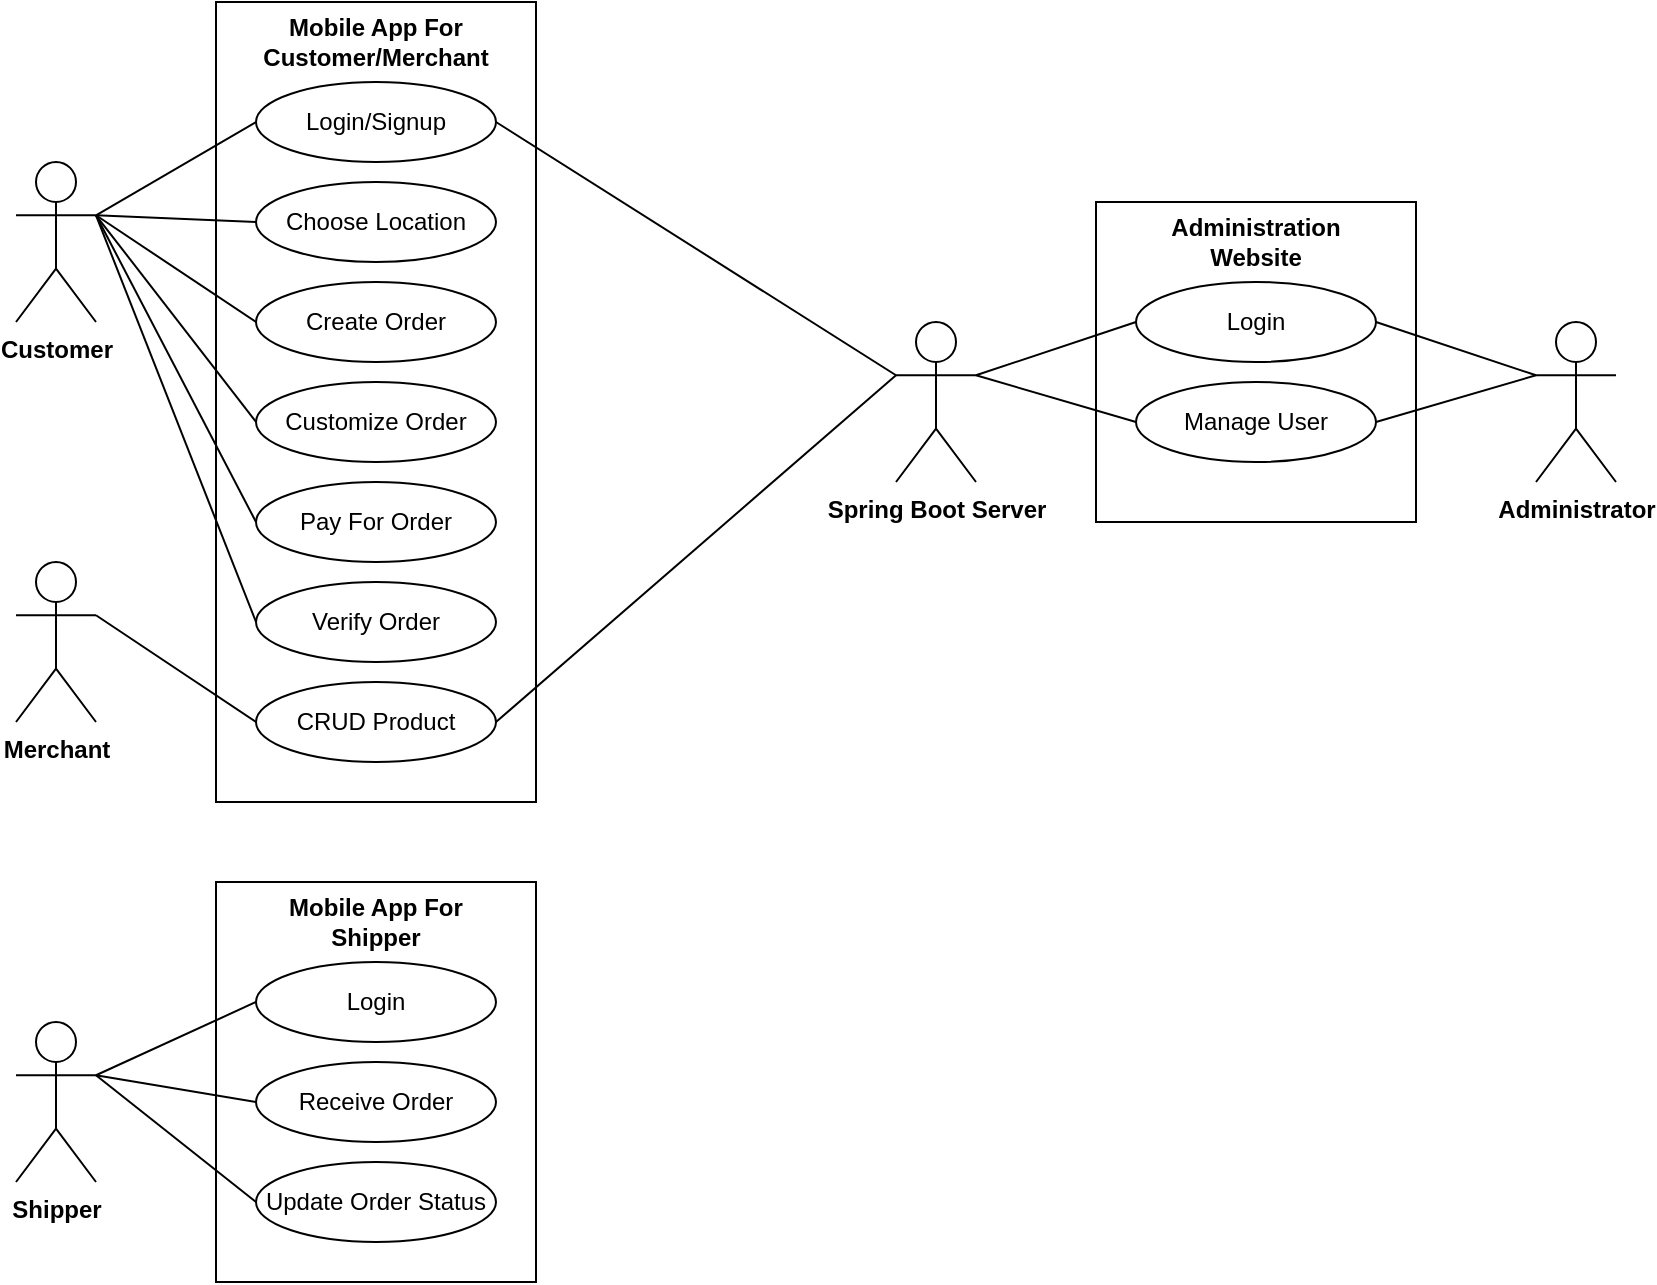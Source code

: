 <mxfile version="13.7.1" type="github">
  <diagram id="_4UQwpn9pqXSoXFsW3Js" name="Page-1">
    <mxGraphModel dx="1102" dy="582" grid="1" gridSize="10" guides="1" tooltips="1" connect="1" arrows="1" fold="1" page="1" pageScale="1" pageWidth="827" pageHeight="1169" math="0" shadow="0">
      <root>
        <mxCell id="0" />
        <mxCell id="1" parent="0" />
        <mxCell id="AMx2edkECyHvp3eWlHPG-473" value="" style="rounded=0;whiteSpace=wrap;html=1;fillColor=none;" vertex="1" parent="1">
          <mxGeometry x="580" y="140" width="160" height="160" as="geometry" />
        </mxCell>
        <mxCell id="AMx2edkECyHvp3eWlHPG-454" value="" style="rounded=0;whiteSpace=wrap;html=1;fillColor=none;" vertex="1" parent="1">
          <mxGeometry x="140" y="480" width="160" height="200" as="geometry" />
        </mxCell>
        <mxCell id="AMx2edkECyHvp3eWlHPG-436" value="" style="rounded=0;whiteSpace=wrap;html=1;fillColor=none;" vertex="1" parent="1">
          <mxGeometry x="140" y="40" width="160" height="400" as="geometry" />
        </mxCell>
        <mxCell id="AMx2edkECyHvp3eWlHPG-428" value="Login/Signup" style="ellipse;whiteSpace=wrap;html=1;" vertex="1" parent="1">
          <mxGeometry x="160" y="80" width="120" height="40" as="geometry" />
        </mxCell>
        <mxCell id="AMx2edkECyHvp3eWlHPG-429" value="Choose Location" style="ellipse;whiteSpace=wrap;html=1;" vertex="1" parent="1">
          <mxGeometry x="160" y="130" width="120" height="40" as="geometry" />
        </mxCell>
        <mxCell id="AMx2edkECyHvp3eWlHPG-430" value="Create Order" style="ellipse;whiteSpace=wrap;html=1;" vertex="1" parent="1">
          <mxGeometry x="160" y="180" width="120" height="40" as="geometry" />
        </mxCell>
        <mxCell id="AMx2edkECyHvp3eWlHPG-431" value="Customize Order" style="ellipse;whiteSpace=wrap;html=1;" vertex="1" parent="1">
          <mxGeometry x="160" y="230" width="120" height="40" as="geometry" />
        </mxCell>
        <mxCell id="AMx2edkECyHvp3eWlHPG-432" value="Pay For Order" style="ellipse;whiteSpace=wrap;html=1;" vertex="1" parent="1">
          <mxGeometry x="160" y="280" width="120" height="40" as="geometry" />
        </mxCell>
        <mxCell id="AMx2edkECyHvp3eWlHPG-433" value="Verify Order" style="ellipse;whiteSpace=wrap;html=1;" vertex="1" parent="1">
          <mxGeometry x="160" y="330" width="120" height="40" as="geometry" />
        </mxCell>
        <mxCell id="AMx2edkECyHvp3eWlHPG-434" value="CRUD Product" style="ellipse;whiteSpace=wrap;html=1;" vertex="1" parent="1">
          <mxGeometry x="160" y="380" width="120" height="40" as="geometry" />
        </mxCell>
        <mxCell id="AMx2edkECyHvp3eWlHPG-435" value="&lt;b&gt;Mobile App For Customer/Merchant&lt;/b&gt;" style="text;html=1;strokeColor=none;fillColor=none;align=center;verticalAlign=middle;whiteSpace=wrap;rounded=0;" vertex="1" parent="1">
          <mxGeometry x="160" y="50" width="120" height="20" as="geometry" />
        </mxCell>
        <mxCell id="AMx2edkECyHvp3eWlHPG-445" value="&lt;b&gt;Customer&lt;/b&gt;" style="shape=umlActor;verticalLabelPosition=bottom;verticalAlign=top;html=1;outlineConnect=0;fillColor=none;" vertex="1" parent="1">
          <mxGeometry x="40" y="120" width="40" height="80" as="geometry" />
        </mxCell>
        <mxCell id="AMx2edkECyHvp3eWlHPG-448" value="&lt;b&gt;Merchant&lt;/b&gt;" style="shape=umlActor;verticalLabelPosition=bottom;verticalAlign=top;html=1;outlineConnect=0;fillColor=none;" vertex="1" parent="1">
          <mxGeometry x="40" y="320" width="40" height="80" as="geometry" />
        </mxCell>
        <mxCell id="AMx2edkECyHvp3eWlHPG-451" value="Login" style="ellipse;whiteSpace=wrap;html=1;" vertex="1" parent="1">
          <mxGeometry x="160" y="520" width="120" height="40" as="geometry" />
        </mxCell>
        <mxCell id="AMx2edkECyHvp3eWlHPG-452" value="Receive Order" style="ellipse;whiteSpace=wrap;html=1;" vertex="1" parent="1">
          <mxGeometry x="160" y="570" width="120" height="40" as="geometry" />
        </mxCell>
        <mxCell id="AMx2edkECyHvp3eWlHPG-453" value="Update Order Status" style="ellipse;whiteSpace=wrap;html=1;" vertex="1" parent="1">
          <mxGeometry x="160" y="620" width="120" height="40" as="geometry" />
        </mxCell>
        <mxCell id="AMx2edkECyHvp3eWlHPG-455" value="&lt;b&gt;Mobile App For Shipper&lt;/b&gt;" style="text;html=1;strokeColor=none;fillColor=none;align=center;verticalAlign=middle;whiteSpace=wrap;rounded=0;" vertex="1" parent="1">
          <mxGeometry x="175" y="490" width="90" height="20" as="geometry" />
        </mxCell>
        <mxCell id="AMx2edkECyHvp3eWlHPG-456" value="&lt;b&gt;Shipper&lt;/b&gt;" style="shape=umlActor;verticalLabelPosition=bottom;verticalAlign=top;html=1;outlineConnect=0;fillColor=none;" vertex="1" parent="1">
          <mxGeometry x="40" y="550" width="40" height="80" as="geometry" />
        </mxCell>
        <mxCell id="AMx2edkECyHvp3eWlHPG-457" value="" style="endArrow=none;html=1;entryX=0;entryY=0.5;entryDx=0;entryDy=0;exitX=1;exitY=0.333;exitDx=0;exitDy=0;exitPerimeter=0;" edge="1" parent="1" source="AMx2edkECyHvp3eWlHPG-456" target="AMx2edkECyHvp3eWlHPG-451">
          <mxGeometry width="50" height="50" relative="1" as="geometry">
            <mxPoint x="80" y="650" as="sourcePoint" />
            <mxPoint x="130" y="600" as="targetPoint" />
          </mxGeometry>
        </mxCell>
        <mxCell id="AMx2edkECyHvp3eWlHPG-458" value="" style="endArrow=none;html=1;exitX=1;exitY=0.333;exitDx=0;exitDy=0;exitPerimeter=0;entryX=0;entryY=0.5;entryDx=0;entryDy=0;" edge="1" parent="1" source="AMx2edkECyHvp3eWlHPG-456" target="AMx2edkECyHvp3eWlHPG-452">
          <mxGeometry width="50" height="50" relative="1" as="geometry">
            <mxPoint x="90" y="730" as="sourcePoint" />
            <mxPoint x="140" y="680" as="targetPoint" />
          </mxGeometry>
        </mxCell>
        <mxCell id="AMx2edkECyHvp3eWlHPG-459" value="" style="endArrow=none;html=1;entryX=0;entryY=0.5;entryDx=0;entryDy=0;exitX=1;exitY=0.333;exitDx=0;exitDy=0;exitPerimeter=0;" edge="1" parent="1" source="AMx2edkECyHvp3eWlHPG-456" target="AMx2edkECyHvp3eWlHPG-453">
          <mxGeometry width="50" height="50" relative="1" as="geometry">
            <mxPoint x="100" y="630" as="sourcePoint" />
            <mxPoint x="140" y="540" as="targetPoint" />
          </mxGeometry>
        </mxCell>
        <mxCell id="AMx2edkECyHvp3eWlHPG-460" value="" style="endArrow=none;html=1;exitX=1;exitY=0.333;exitDx=0;exitDy=0;exitPerimeter=0;entryX=0;entryY=0.5;entryDx=0;entryDy=0;" edge="1" parent="1" source="AMx2edkECyHvp3eWlHPG-445" target="AMx2edkECyHvp3eWlHPG-428">
          <mxGeometry width="50" height="50" relative="1" as="geometry">
            <mxPoint x="100" y="140" as="sourcePoint" />
            <mxPoint x="140" y="80" as="targetPoint" />
          </mxGeometry>
        </mxCell>
        <mxCell id="AMx2edkECyHvp3eWlHPG-461" value="" style="endArrow=none;html=1;exitX=1;exitY=0.333;exitDx=0;exitDy=0;exitPerimeter=0;entryX=0;entryY=0.5;entryDx=0;entryDy=0;" edge="1" parent="1" source="AMx2edkECyHvp3eWlHPG-445" target="AMx2edkECyHvp3eWlHPG-429">
          <mxGeometry width="50" height="50" relative="1" as="geometry">
            <mxPoint x="90" y="210" as="sourcePoint" />
            <mxPoint x="140" y="160" as="targetPoint" />
          </mxGeometry>
        </mxCell>
        <mxCell id="AMx2edkECyHvp3eWlHPG-462" value="" style="endArrow=none;html=1;entryX=0;entryY=0.5;entryDx=0;entryDy=0;exitX=1;exitY=0.333;exitDx=0;exitDy=0;exitPerimeter=0;" edge="1" parent="1" source="AMx2edkECyHvp3eWlHPG-445" target="AMx2edkECyHvp3eWlHPG-430">
          <mxGeometry width="50" height="50" relative="1" as="geometry">
            <mxPoint x="70" y="280" as="sourcePoint" />
            <mxPoint x="120" y="230" as="targetPoint" />
          </mxGeometry>
        </mxCell>
        <mxCell id="AMx2edkECyHvp3eWlHPG-463" value="" style="endArrow=none;html=1;entryX=0;entryY=0.5;entryDx=0;entryDy=0;exitX=1;exitY=0.333;exitDx=0;exitDy=0;exitPerimeter=0;" edge="1" parent="1" source="AMx2edkECyHvp3eWlHPG-445" target="AMx2edkECyHvp3eWlHPG-431">
          <mxGeometry width="50" height="50" relative="1" as="geometry">
            <mxPoint x="80" y="150" as="sourcePoint" />
            <mxPoint x="130" y="240" as="targetPoint" />
          </mxGeometry>
        </mxCell>
        <mxCell id="AMx2edkECyHvp3eWlHPG-464" value="" style="endArrow=none;html=1;entryX=0;entryY=0.5;entryDx=0;entryDy=0;exitX=1;exitY=0.333;exitDx=0;exitDy=0;exitPerimeter=0;" edge="1" parent="1" source="AMx2edkECyHvp3eWlHPG-445" target="AMx2edkECyHvp3eWlHPG-432">
          <mxGeometry width="50" height="50" relative="1" as="geometry">
            <mxPoint x="90" y="300" as="sourcePoint" />
            <mxPoint x="140" y="250" as="targetPoint" />
          </mxGeometry>
        </mxCell>
        <mxCell id="AMx2edkECyHvp3eWlHPG-465" value="" style="endArrow=none;html=1;exitX=1;exitY=0.333;exitDx=0;exitDy=0;exitPerimeter=0;entryX=0;entryY=0.5;entryDx=0;entryDy=0;" edge="1" parent="1" source="AMx2edkECyHvp3eWlHPG-448" target="AMx2edkECyHvp3eWlHPG-434">
          <mxGeometry width="50" height="50" relative="1" as="geometry">
            <mxPoint x="70" y="310" as="sourcePoint" />
            <mxPoint x="120" y="260" as="targetPoint" />
          </mxGeometry>
        </mxCell>
        <mxCell id="AMx2edkECyHvp3eWlHPG-466" value="" style="endArrow=none;html=1;entryX=0;entryY=0.5;entryDx=0;entryDy=0;exitX=1;exitY=0.333;exitDx=0;exitDy=0;exitPerimeter=0;" edge="1" parent="1" source="AMx2edkECyHvp3eWlHPG-445" target="AMx2edkECyHvp3eWlHPG-433">
          <mxGeometry width="50" height="50" relative="1" as="geometry">
            <mxPoint x="50" y="300" as="sourcePoint" />
            <mxPoint x="100" y="250" as="targetPoint" />
          </mxGeometry>
        </mxCell>
        <mxCell id="AMx2edkECyHvp3eWlHPG-467" value="&lt;b&gt;Spring Boot Server&lt;/b&gt;" style="shape=umlActor;verticalLabelPosition=bottom;verticalAlign=top;html=1;outlineConnect=0;fillColor=none;" vertex="1" parent="1">
          <mxGeometry x="480" y="200" width="40" height="80" as="geometry" />
        </mxCell>
        <mxCell id="AMx2edkECyHvp3eWlHPG-468" value="" style="endArrow=none;html=1;entryX=0;entryY=0.333;entryDx=0;entryDy=0;entryPerimeter=0;exitX=1;exitY=0.5;exitDx=0;exitDy=0;" edge="1" parent="1" source="AMx2edkECyHvp3eWlHPG-434" target="AMx2edkECyHvp3eWlHPG-467">
          <mxGeometry width="50" height="50" relative="1" as="geometry">
            <mxPoint x="410" y="200" as="sourcePoint" />
            <mxPoint x="460" y="150" as="targetPoint" />
          </mxGeometry>
        </mxCell>
        <mxCell id="AMx2edkECyHvp3eWlHPG-469" value="" style="endArrow=none;html=1;exitX=1;exitY=0.5;exitDx=0;exitDy=0;entryX=0;entryY=0.333;entryDx=0;entryDy=0;entryPerimeter=0;" edge="1" parent="1" source="AMx2edkECyHvp3eWlHPG-428" target="AMx2edkECyHvp3eWlHPG-467">
          <mxGeometry width="50" height="50" relative="1" as="geometry">
            <mxPoint x="390" y="220" as="sourcePoint" />
            <mxPoint x="440" y="170" as="targetPoint" />
          </mxGeometry>
        </mxCell>
        <mxCell id="AMx2edkECyHvp3eWlHPG-470" value="Login" style="ellipse;whiteSpace=wrap;html=1;" vertex="1" parent="1">
          <mxGeometry x="600" y="180" width="120" height="40" as="geometry" />
        </mxCell>
        <mxCell id="AMx2edkECyHvp3eWlHPG-471" value="Manage User" style="ellipse;whiteSpace=wrap;html=1;" vertex="1" parent="1">
          <mxGeometry x="600" y="230" width="120" height="40" as="geometry" />
        </mxCell>
        <mxCell id="AMx2edkECyHvp3eWlHPG-472" value="&lt;b&gt;Administration Website&lt;/b&gt;" style="text;html=1;strokeColor=none;fillColor=none;align=center;verticalAlign=middle;whiteSpace=wrap;rounded=0;" vertex="1" parent="1">
          <mxGeometry x="595" y="150" width="130" height="20" as="geometry" />
        </mxCell>
        <mxCell id="AMx2edkECyHvp3eWlHPG-474" value="" style="endArrow=none;html=1;exitX=1;exitY=0.333;exitDx=0;exitDy=0;exitPerimeter=0;entryX=0;entryY=0.5;entryDx=0;entryDy=0;" edge="1" parent="1" source="AMx2edkECyHvp3eWlHPG-467" target="AMx2edkECyHvp3eWlHPG-470">
          <mxGeometry width="50" height="50" relative="1" as="geometry">
            <mxPoint x="500" y="150" as="sourcePoint" />
            <mxPoint x="550" y="100" as="targetPoint" />
          </mxGeometry>
        </mxCell>
        <mxCell id="AMx2edkECyHvp3eWlHPG-475" value="" style="endArrow=none;html=1;entryX=0;entryY=0.5;entryDx=0;entryDy=0;exitX=1;exitY=0.333;exitDx=0;exitDy=0;exitPerimeter=0;" edge="1" parent="1" source="AMx2edkECyHvp3eWlHPG-467" target="AMx2edkECyHvp3eWlHPG-471">
          <mxGeometry width="50" height="50" relative="1" as="geometry">
            <mxPoint x="480" y="420" as="sourcePoint" />
            <mxPoint x="530" y="370" as="targetPoint" />
          </mxGeometry>
        </mxCell>
        <mxCell id="AMx2edkECyHvp3eWlHPG-476" value="&lt;b&gt;Administrator&lt;/b&gt;" style="shape=umlActor;verticalLabelPosition=bottom;verticalAlign=top;html=1;outlineConnect=0;fillColor=none;" vertex="1" parent="1">
          <mxGeometry x="800" y="200" width="40" height="80" as="geometry" />
        </mxCell>
        <mxCell id="AMx2edkECyHvp3eWlHPG-477" value="" style="endArrow=none;html=1;exitX=1;exitY=0.5;exitDx=0;exitDy=0;entryX=0;entryY=0.333;entryDx=0;entryDy=0;entryPerimeter=0;" edge="1" parent="1" source="AMx2edkECyHvp3eWlHPG-470" target="AMx2edkECyHvp3eWlHPG-476">
          <mxGeometry width="50" height="50" relative="1" as="geometry">
            <mxPoint x="740" y="240" as="sourcePoint" />
            <mxPoint x="790" y="190" as="targetPoint" />
          </mxGeometry>
        </mxCell>
        <mxCell id="AMx2edkECyHvp3eWlHPG-478" value="" style="endArrow=none;html=1;exitX=1;exitY=0.5;exitDx=0;exitDy=0;entryX=0;entryY=0.333;entryDx=0;entryDy=0;entryPerimeter=0;" edge="1" parent="1" source="AMx2edkECyHvp3eWlHPG-471" target="AMx2edkECyHvp3eWlHPG-476">
          <mxGeometry width="50" height="50" relative="1" as="geometry">
            <mxPoint x="720" y="370" as="sourcePoint" />
            <mxPoint x="770" y="320" as="targetPoint" />
          </mxGeometry>
        </mxCell>
      </root>
    </mxGraphModel>
  </diagram>
</mxfile>
